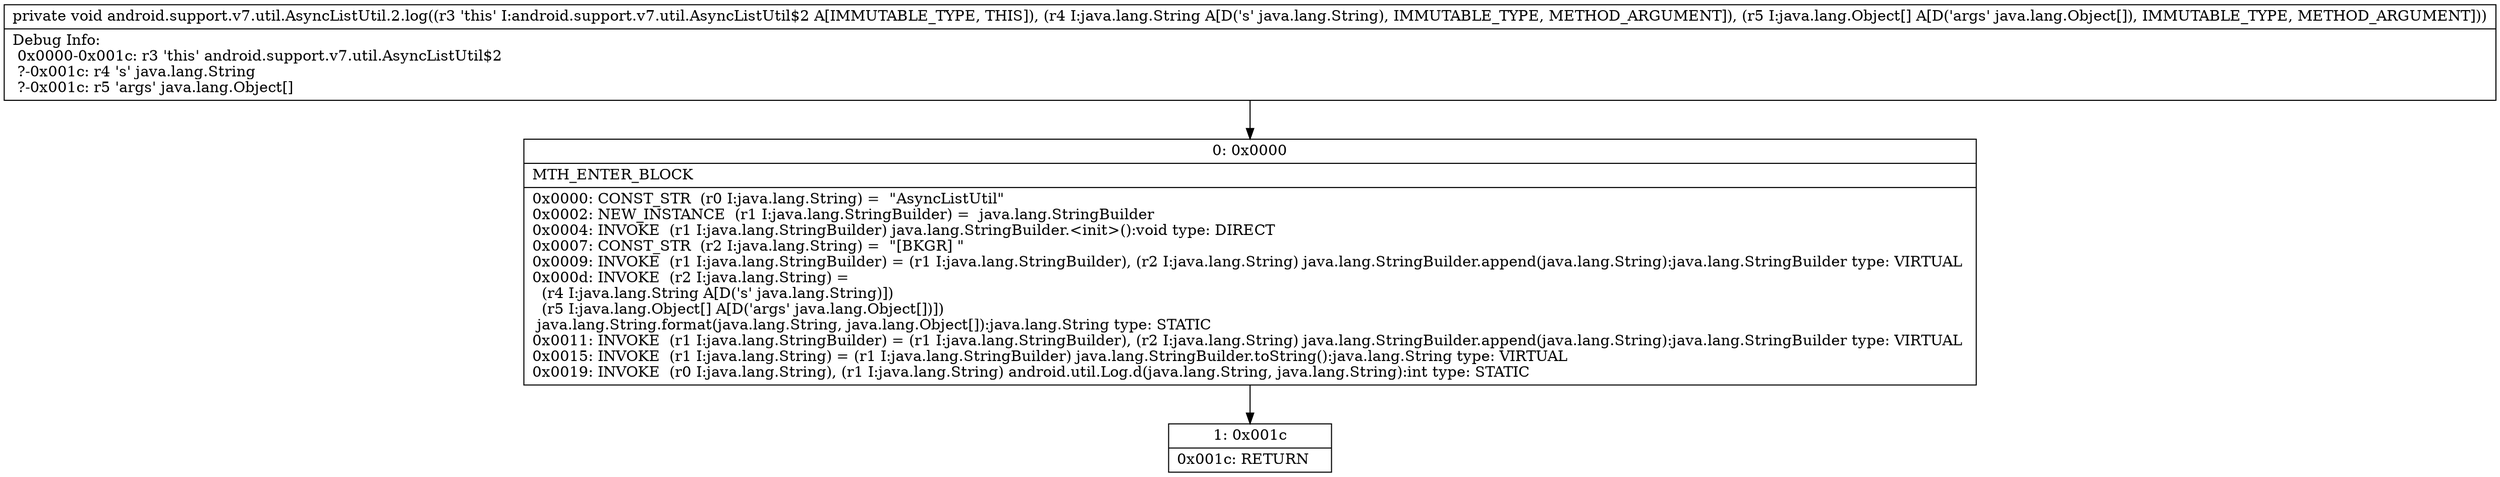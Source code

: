 digraph "CFG forandroid.support.v7.util.AsyncListUtil.2.log(Ljava\/lang\/String;[Ljava\/lang\/Object;)V" {
Node_0 [shape=record,label="{0\:\ 0x0000|MTH_ENTER_BLOCK\l|0x0000: CONST_STR  (r0 I:java.lang.String) =  \"AsyncListUtil\" \l0x0002: NEW_INSTANCE  (r1 I:java.lang.StringBuilder) =  java.lang.StringBuilder \l0x0004: INVOKE  (r1 I:java.lang.StringBuilder) java.lang.StringBuilder.\<init\>():void type: DIRECT \l0x0007: CONST_STR  (r2 I:java.lang.String) =  \"[BKGR] \" \l0x0009: INVOKE  (r1 I:java.lang.StringBuilder) = (r1 I:java.lang.StringBuilder), (r2 I:java.lang.String) java.lang.StringBuilder.append(java.lang.String):java.lang.StringBuilder type: VIRTUAL \l0x000d: INVOKE  (r2 I:java.lang.String) = \l  (r4 I:java.lang.String A[D('s' java.lang.String)])\l  (r5 I:java.lang.Object[] A[D('args' java.lang.Object[])])\l java.lang.String.format(java.lang.String, java.lang.Object[]):java.lang.String type: STATIC \l0x0011: INVOKE  (r1 I:java.lang.StringBuilder) = (r1 I:java.lang.StringBuilder), (r2 I:java.lang.String) java.lang.StringBuilder.append(java.lang.String):java.lang.StringBuilder type: VIRTUAL \l0x0015: INVOKE  (r1 I:java.lang.String) = (r1 I:java.lang.StringBuilder) java.lang.StringBuilder.toString():java.lang.String type: VIRTUAL \l0x0019: INVOKE  (r0 I:java.lang.String), (r1 I:java.lang.String) android.util.Log.d(java.lang.String, java.lang.String):int type: STATIC \l}"];
Node_1 [shape=record,label="{1\:\ 0x001c|0x001c: RETURN   \l}"];
MethodNode[shape=record,label="{private void android.support.v7.util.AsyncListUtil.2.log((r3 'this' I:android.support.v7.util.AsyncListUtil$2 A[IMMUTABLE_TYPE, THIS]), (r4 I:java.lang.String A[D('s' java.lang.String), IMMUTABLE_TYPE, METHOD_ARGUMENT]), (r5 I:java.lang.Object[] A[D('args' java.lang.Object[]), IMMUTABLE_TYPE, METHOD_ARGUMENT]))  | Debug Info:\l  0x0000\-0x001c: r3 'this' android.support.v7.util.AsyncListUtil$2\l  ?\-0x001c: r4 's' java.lang.String\l  ?\-0x001c: r5 'args' java.lang.Object[]\l}"];
MethodNode -> Node_0;
Node_0 -> Node_1;
}

